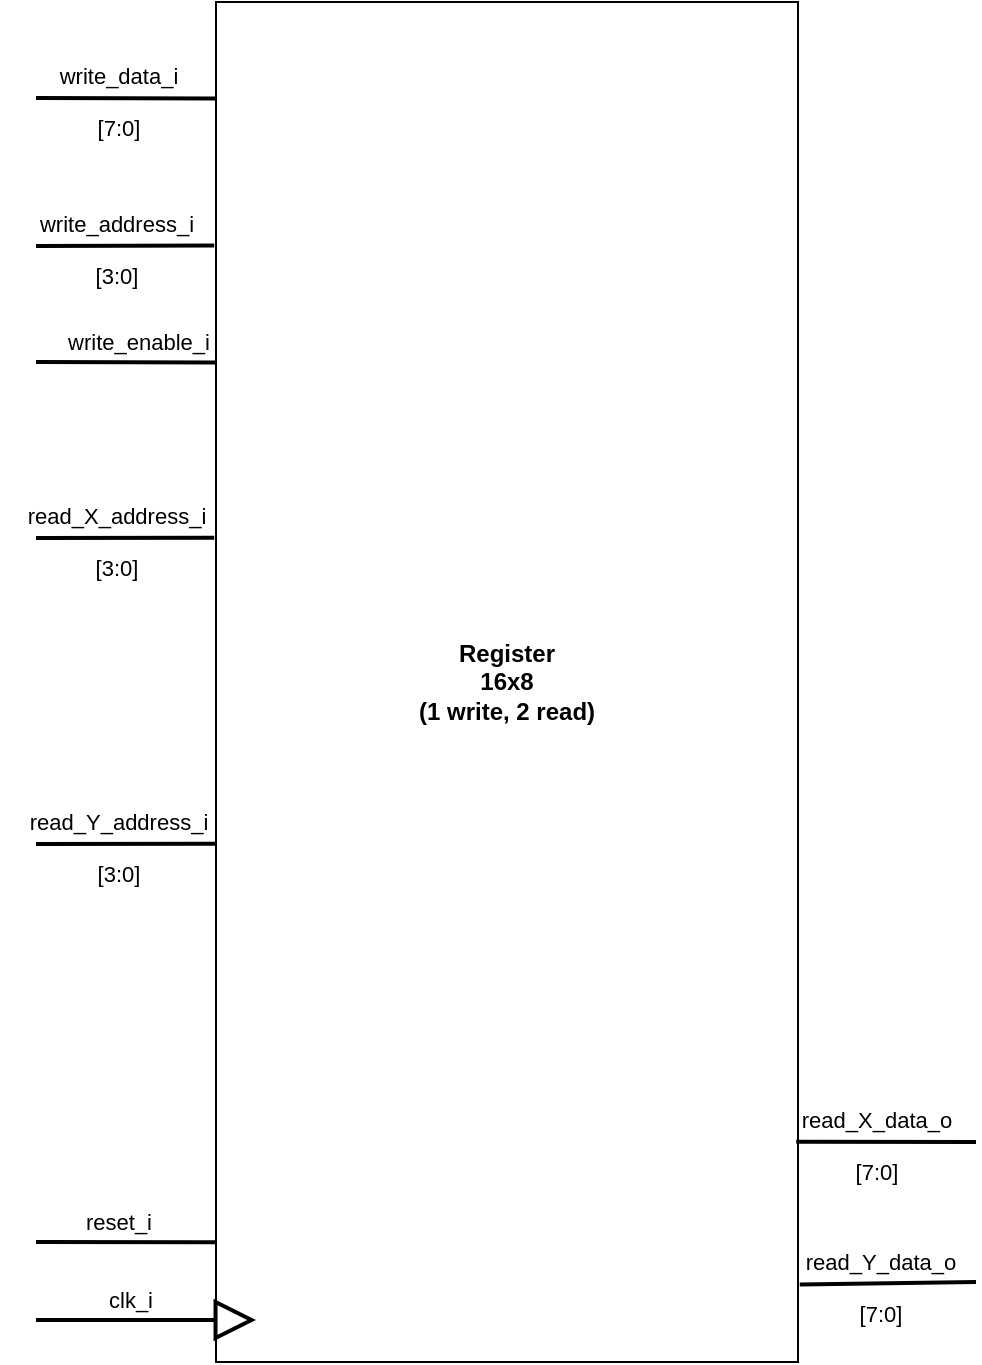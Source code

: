 <mxfile version="15.8.6" type="device"><diagram id="xGjyIHHVVRNdjGap7BGh" name="Page-1"><mxGraphModel dx="1422" dy="780" grid="1" gridSize="10" guides="1" tooltips="1" connect="1" arrows="1" fold="1" page="1" pageScale="1" pageWidth="827" pageHeight="1169" math="0" shadow="0"><root><mxCell id="0"/><mxCell id="1" parent="0"/><mxCell id="uYdMuBHs_7NkCrv3rmJm-2" value="&lt;div&gt;&lt;b&gt;Register&lt;/b&gt;&lt;/div&gt;&lt;div&gt;&lt;b&gt;16x8&lt;/b&gt;&lt;/div&gt;&lt;div&gt;&lt;b&gt;(1 write, 2 read)&lt;br&gt;&lt;/b&gt;&lt;/div&gt;" style="rounded=0;whiteSpace=wrap;html=1;" parent="1" vertex="1"><mxGeometry x="250" y="160" width="291" height="680" as="geometry"/></mxCell><mxCell id="uYdMuBHs_7NkCrv3rmJm-6" value="" style="endArrow=none;html=1;rounded=0;labelBackgroundColor=none;startSize=8;endSize=8;strokeColor=default;strokeWidth=2;jumpSize=8;entryX=-0.003;entryY=0.179;entryDx=0;entryDy=0;entryPerimeter=0;" parent="1" target="uYdMuBHs_7NkCrv3rmJm-2" edge="1"><mxGeometry width="50" height="50" relative="1" as="geometry"><mxPoint x="160" y="282" as="sourcePoint"/><mxPoint x="210" y="280" as="targetPoint"/></mxGeometry></mxCell><mxCell id="uYdMuBHs_7NkCrv3rmJm-7" value="&lt;div&gt;write_address_i&lt;/div&gt;&lt;div&gt;&lt;br&gt;&lt;/div&gt;&lt;div&gt;[3:0]&lt;br&gt;&lt;/div&gt;" style="edgeLabel;html=1;align=center;verticalAlign=middle;resizable=0;points=[];labelBackgroundColor=none;" parent="uYdMuBHs_7NkCrv3rmJm-6" vertex="1" connectable="0"><mxGeometry x="-0.372" y="-2" relative="1" as="geometry"><mxPoint x="12" as="offset"/></mxGeometry></mxCell><mxCell id="uYdMuBHs_7NkCrv3rmJm-9" value="" style="endArrow=none;html=1;rounded=0;labelBackgroundColor=none;startSize=8;endSize=8;strokeColor=default;strokeWidth=2;jumpSize=8;entryX=0;entryY=0.265;entryDx=0;entryDy=0;entryPerimeter=0;" parent="1" target="uYdMuBHs_7NkCrv3rmJm-2" edge="1"><mxGeometry width="50" height="50" relative="1" as="geometry"><mxPoint x="160" y="340" as="sourcePoint"/><mxPoint x="239.127" y="340" as="targetPoint"/></mxGeometry></mxCell><mxCell id="uYdMuBHs_7NkCrv3rmJm-10" value="&lt;div&gt;write_enable_i&lt;/div&gt;" style="edgeLabel;html=1;align=center;verticalAlign=middle;resizable=0;points=[];labelBackgroundColor=none;" parent="uYdMuBHs_7NkCrv3rmJm-9" vertex="1" connectable="0"><mxGeometry x="-0.372" y="-2" relative="1" as="geometry"><mxPoint x="22" y="-12" as="offset"/></mxGeometry></mxCell><mxCell id="uYdMuBHs_7NkCrv3rmJm-11" value="" style="endArrow=none;html=1;rounded=0;labelBackgroundColor=none;startSize=8;endSize=8;strokeColor=default;strokeWidth=2;jumpSize=8;entryX=-0.003;entryY=0.394;entryDx=0;entryDy=0;entryPerimeter=0;" parent="1" target="uYdMuBHs_7NkCrv3rmJm-2" edge="1"><mxGeometry width="50" height="50" relative="1" as="geometry"><mxPoint x="160" y="428" as="sourcePoint"/><mxPoint x="229.127" y="429.72" as="targetPoint"/></mxGeometry></mxCell><mxCell id="uYdMuBHs_7NkCrv3rmJm-12" value="&lt;div&gt;read_X_address_i&lt;/div&gt;&lt;div&gt;&lt;br&gt;&lt;/div&gt;&lt;div&gt;[3:0]&lt;br&gt;&lt;/div&gt;" style="edgeLabel;html=1;align=center;verticalAlign=middle;resizable=0;points=[];labelBackgroundColor=none;" parent="uYdMuBHs_7NkCrv3rmJm-11" vertex="1" connectable="0"><mxGeometry x="-0.372" y="-2" relative="1" as="geometry"><mxPoint x="12" as="offset"/></mxGeometry></mxCell><mxCell id="uYdMuBHs_7NkCrv3rmJm-17" value="" style="endArrow=none;html=1;rounded=0;labelBackgroundColor=none;startSize=8;endSize=8;strokeColor=default;strokeWidth=2;jumpSize=8;entryX=0;entryY=0.619;entryDx=0;entryDy=0;entryPerimeter=0;" parent="1" target="uYdMuBHs_7NkCrv3rmJm-2" edge="1"><mxGeometry width="50" height="50" relative="1" as="geometry"><mxPoint x="160" y="581" as="sourcePoint"/><mxPoint x="239.127" y="584" as="targetPoint"/></mxGeometry></mxCell><mxCell id="uYdMuBHs_7NkCrv3rmJm-18" value="&lt;div&gt;read_Y_address_i&lt;/div&gt;&lt;div&gt;&lt;br&gt;&lt;/div&gt;&lt;div&gt;[3:0]&lt;br&gt;&lt;/div&gt;" style="edgeLabel;html=1;align=center;verticalAlign=middle;resizable=0;points=[];labelBackgroundColor=none;" parent="uYdMuBHs_7NkCrv3rmJm-17" vertex="1" connectable="0"><mxGeometry x="-0.372" y="-2" relative="1" as="geometry"><mxPoint x="12" as="offset"/></mxGeometry></mxCell><mxCell id="uYdMuBHs_7NkCrv3rmJm-27" value="" style="endArrow=none;html=1;rounded=0;labelBackgroundColor=none;startSize=8;endSize=8;strokeColor=default;strokeWidth=2;jumpSize=8;entryX=0;entryY=0.912;entryDx=0;entryDy=0;entryPerimeter=0;" parent="1" target="uYdMuBHs_7NkCrv3rmJm-2" edge="1"><mxGeometry width="50" height="50" relative="1" as="geometry"><mxPoint x="160" y="780" as="sourcePoint"/><mxPoint x="240" y="780.08" as="targetPoint"/></mxGeometry></mxCell><mxCell id="uYdMuBHs_7NkCrv3rmJm-28" value="reset_i" style="edgeLabel;html=1;align=center;verticalAlign=middle;resizable=0;points=[];labelBackgroundColor=none;" parent="uYdMuBHs_7NkCrv3rmJm-27" vertex="1" connectable="0"><mxGeometry x="-0.372" y="-2" relative="1" as="geometry"><mxPoint x="12" y="-12" as="offset"/></mxGeometry></mxCell><mxCell id="uYdMuBHs_7NkCrv3rmJm-31" value="" style="endArrow=block;html=1;rounded=0;labelBackgroundColor=none;startSize=8;endSize=16;endFill=0;strokeColor=default;strokeWidth=2;jumpSize=8;sourcePerimeterSpacing=0;" parent="1" edge="1"><mxGeometry width="50" height="50" relative="1" as="geometry"><mxPoint x="160" y="819" as="sourcePoint"/><mxPoint x="270" y="819" as="targetPoint"/></mxGeometry></mxCell><mxCell id="uYdMuBHs_7NkCrv3rmJm-32" value="&lt;div&gt;clk_i&lt;br&gt;&lt;/div&gt;" style="edgeLabel;html=1;align=center;verticalAlign=middle;resizable=0;points=[];labelBackgroundColor=none;" parent="uYdMuBHs_7NkCrv3rmJm-31" vertex="1" connectable="0"><mxGeometry x="-0.372" y="-2" relative="1" as="geometry"><mxPoint x="12" y="-12" as="offset"/></mxGeometry></mxCell><mxCell id="uYdMuBHs_7NkCrv3rmJm-33" value="" style="endArrow=none;html=1;rounded=0;labelBackgroundColor=none;startSize=8;endSize=8;strokeColor=default;strokeWidth=2;jumpSize=8;entryX=0;entryY=0.071;entryDx=0;entryDy=0;entryPerimeter=0;" parent="1" target="uYdMuBHs_7NkCrv3rmJm-2" edge="1"><mxGeometry width="50" height="50" relative="1" as="geometry"><mxPoint x="160" y="208" as="sourcePoint"/><mxPoint x="230" y="210" as="targetPoint"/></mxGeometry></mxCell><mxCell id="uYdMuBHs_7NkCrv3rmJm-34" value="&lt;div&gt;write_data_i&lt;/div&gt;&lt;div&gt;&lt;br&gt;&lt;/div&gt;&lt;div&gt;[7:0]&lt;br&gt;&lt;/div&gt;" style="edgeLabel;html=1;align=center;verticalAlign=middle;resizable=0;points=[];labelBackgroundColor=none;" parent="uYdMuBHs_7NkCrv3rmJm-33" vertex="1" connectable="0"><mxGeometry x="-0.372" y="-2" relative="1" as="geometry"><mxPoint x="12" as="offset"/></mxGeometry></mxCell><mxCell id="uYdMuBHs_7NkCrv3rmJm-35" value="" style="endArrow=none;html=1;rounded=0;labelBackgroundColor=none;startSize=8;endSize=8;strokeColor=default;strokeWidth=2;jumpSize=8;exitX=0.997;exitY=0.838;exitDx=0;exitDy=0;exitPerimeter=0;" parent="1" source="uYdMuBHs_7NkCrv3rmJm-2" edge="1"><mxGeometry width="50" height="50" relative="1" as="geometry"><mxPoint x="630" y="730" as="sourcePoint"/><mxPoint x="630" y="730" as="targetPoint"/></mxGeometry></mxCell><mxCell id="uYdMuBHs_7NkCrv3rmJm-36" value="&lt;div&gt;read_X_data_o&lt;/div&gt;&lt;div&gt;&lt;br&gt;&lt;/div&gt;&lt;div&gt;[7:0]&lt;br&gt;&lt;/div&gt;" style="edgeLabel;html=1;align=center;verticalAlign=middle;resizable=0;points=[];labelBackgroundColor=none;" parent="uYdMuBHs_7NkCrv3rmJm-35" vertex="1" connectable="0"><mxGeometry x="-0.372" y="-2" relative="1" as="geometry"><mxPoint x="12" as="offset"/></mxGeometry></mxCell><mxCell id="uYdMuBHs_7NkCrv3rmJm-37" value="" style="endArrow=none;html=1;rounded=0;labelBackgroundColor=none;startSize=8;endSize=8;strokeColor=default;strokeWidth=2;jumpSize=8;exitX=1.003;exitY=0.943;exitDx=0;exitDy=0;exitPerimeter=0;" parent="1" source="uYdMuBHs_7NkCrv3rmJm-2" edge="1"><mxGeometry width="50" height="50" relative="1" as="geometry"><mxPoint x="620" y="800" as="sourcePoint"/><mxPoint x="630" y="800" as="targetPoint"/></mxGeometry></mxCell><mxCell id="uYdMuBHs_7NkCrv3rmJm-38" value="&lt;div&gt;read_Y_data_o&lt;/div&gt;&lt;div&gt;&lt;br&gt;&lt;/div&gt;&lt;div&gt;[7:0]&lt;br&gt;&lt;/div&gt;" style="edgeLabel;html=1;align=center;verticalAlign=middle;resizable=0;points=[];labelBackgroundColor=none;" parent="uYdMuBHs_7NkCrv3rmJm-37" vertex="1" connectable="0"><mxGeometry x="-0.372" y="-2" relative="1" as="geometry"><mxPoint x="12" as="offset"/></mxGeometry></mxCell></root></mxGraphModel></diagram></mxfile>